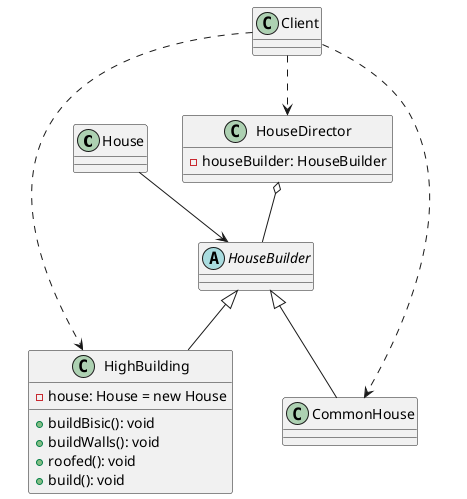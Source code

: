 @startuml

class House
abstract class HouseBuilder

class HighBuilding {
-house: House = new House
+buildBisic(): void
+buildWalls(): void
+roofed(): void
+build(): void
}

class CommonHouse
class Client

HouseBuilder <|-- HighBuilding
HouseBuilder <|-- CommonHouse

class HouseDirector {
-houseBuilder: HouseBuilder
}

HouseDirector o-- HouseBuilder
House --> HouseBuilder

Client ..> HouseDirector
Client ..> CommonHouse
Client ..> HighBuilding


@enduml